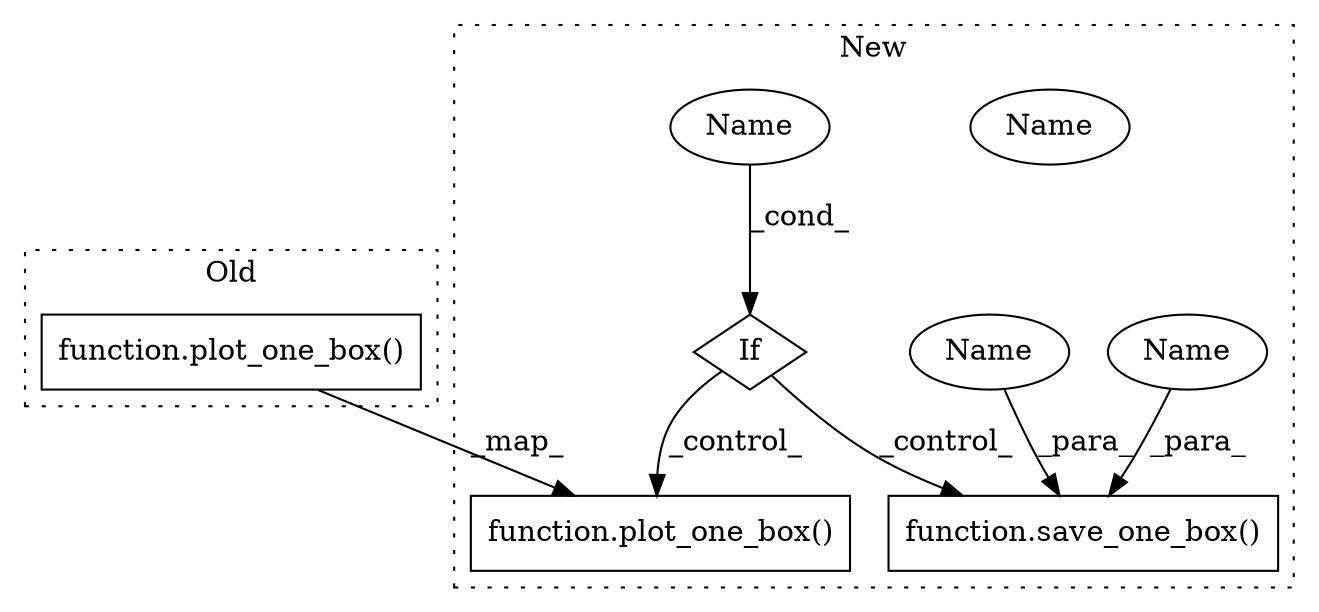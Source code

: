 digraph G {
subgraph cluster0 {
1 [label="function.plot_one_box()" a="75" s="13442,13463" l="13,43" shape="box"];
label = "Old";
style="dotted";
}
subgraph cluster1 {
2 [label="function.plot_one_box()" a="75" s="13674,13694" l="13,43" shape="box"];
3 [label="If" a="96" s="13479" l="3" shape="diamond"];
4 [label="Name" a="87" s="13482" l="4" shape="ellipse"];
5 [label="function.save_one_box()" a="75" s="13516,13536" l="13,65" shape="box"];
6 [label="Name" a="87" s="13482" l="4" shape="ellipse"];
7 [label="Name" a="87" s="13534" l="2" shape="ellipse"];
8 [label="Name" a="87" s="13529" l="3" shape="ellipse"];
label = "New";
style="dotted";
}
1 -> 2 [label="_map_"];
3 -> 5 [label="_control_"];
3 -> 2 [label="_control_"];
6 -> 3 [label="_cond_"];
7 -> 5 [label="_para_"];
8 -> 5 [label="_para_"];
}